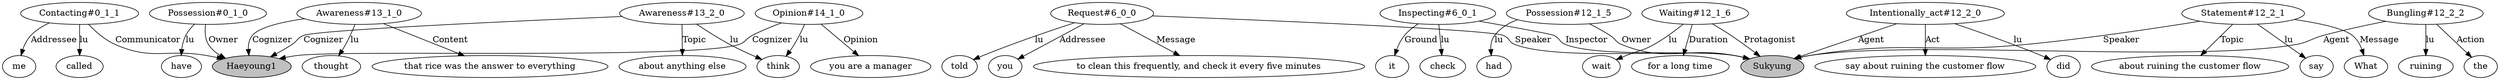 // The Round Table
digraph {
	0 [label=Haeyoung1 fillcolor=gray style=filled]
	1 [label="Possession#0_1_0"]
	2 [label=have]
	1 -> 2 [label=lu]
	1 -> 0 [label=Owner]
	3 [label="Contacting#0_1_1"]
	4 [label=called]
	5 [label=me]
	3 -> 4 [label=lu]
	3 -> 0 [label=Communicator]
	3 -> 5 [label=Addressee]
	6 [label="Awareness#13_1_0"]
	7 [label=thought]
	8 [label="that rice was the answer to everything"]
	6 -> 7 [label=lu]
	6 -> 0 [label=Cognizer]
	6 -> 8 [label=Content]
	9 [label="Awareness#13_2_0"]
	10 [label=think]
	11 [label="about anything else"]
	9 -> 10 [label=lu]
	9 -> 0 [label=Cognizer]
	9 -> 11 [label=Topic]
	12 [label="Opinion#14_1_0"]
	13 [label="you are a manager"]
	12 -> 10 [label=lu]
	12 -> 0 [label=Cognizer]
	12 -> 13 [label=Opinion]
	14 [label=Sukyung fillcolor=gray style=filled]
	15 [label="Request#6_0_0"]
	16 [label=told]
	17 [label=you]
	18 [label="to clean this frequently, and check it every five minutes"]
	15 -> 16 [label=lu]
	15 -> 14 [label=Speaker]
	15 -> 17 [label=Addressee]
	15 -> 18 [label=Message]
	19 [label="Inspecting#6_0_1"]
	20 [label=check]
	21 [label=it]
	19 -> 20 [label=lu]
	19 -> 14 [label=Inspector]
	19 -> 21 [label=Ground]
	22 [label="Possession#12_1_5"]
	23 [label=had]
	22 -> 23 [label=lu]
	22 -> 14 [label=Owner]
	24 [label="Waiting#12_1_6"]
	25 [label=wait]
	26 [label="for a long time"]
	24 -> 25 [label=lu]
	24 -> 14 [label=Protagonist]
	24 -> 26 [label=Duration]
	27 [label="Intentionally_act#12_2_0"]
	28 [label=did]
	29 [label="say about ruining the customer flow"]
	27 -> 28 [label=lu]
	27 -> 29 [label=Act]
	27 -> 14 [label=Agent]
	30 [label="Statement#12_2_1"]
	31 [label=say]
	32 [label=What]
	33 [label="about ruining the customer flow"]
	30 -> 31 [label=lu]
	30 -> 32 [label=Message]
	30 -> 14 [label=Speaker]
	30 -> 33 [label=Topic]
	34 [label="Bungling#12_2_2"]
	35 [label=ruining]
	36 [label=the]
	34 -> 35 [label=lu]
	34 -> 14 [label=Agent]
	34 -> 36 [label=Action]
}
